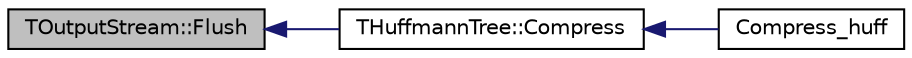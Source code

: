 digraph G
{
  edge [fontname="Helvetica",fontsize="10",labelfontname="Helvetica",labelfontsize="10"];
  node [fontname="Helvetica",fontsize="10",shape=record];
  rankdir="LR";
  Node1 [label="TOutputStream::Flush",height=0.2,width=0.4,color="black", fillcolor="grey75", style="filled" fontcolor="black"];
  Node1 -> Node2 [dir="back",color="midnightblue",fontsize="10",style="solid",fontname="Helvetica"];
  Node2 [label="THuffmannTree::Compress",height=0.2,width=0.4,color="black", fillcolor="white", style="filled",URL="$class_t_huffmann_tree.html#aeab6ac583dd377fd18bc93e9b761f007"];
  Node2 -> Node3 [dir="back",color="midnightblue",fontsize="10",style="solid",fontname="Helvetica"];
  Node3 [label="Compress_huff",height=0.2,width=0.4,color="black", fillcolor="white", style="filled",URL="$_s_compression_8cpp.html#a48b38a3ef2d95ab0455ecdded3c69977"];
}
